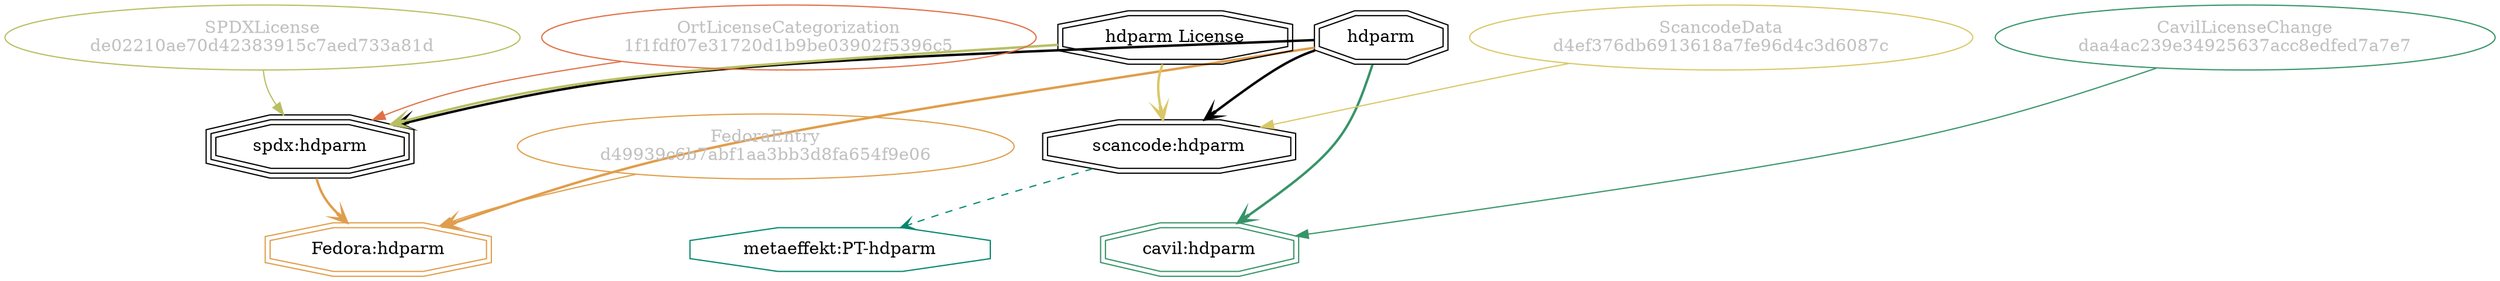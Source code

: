 strict digraph {
    node [shape=box];
    graph [splines=curved];
    4621 [label="SPDXLicense\nde02210ae70d42383915c7aed733a81d"
         ,fontcolor=gray
         ,color="#b8bf62"
         ,fillcolor="beige;1"
         ,shape=ellipse];
    4622 [label="spdx:hdparm"
         ,shape=tripleoctagon];
    4623 [label=hdparm
         ,shape=doubleoctagon];
    4624 [label="hdparm License"
         ,shape=doubleoctagon];
    8568 [label="FedoraEntry\nd49939c6b7abf1aa3bb3d8fa654f9e06"
         ,fontcolor=gray
         ,color="#e09d4b"
         ,fillcolor="beige;1"
         ,shape=ellipse];
    8569 [label="Fedora:hdparm"
         ,color="#e09d4b"
         ,shape=doubleoctagon];
    16901 [label="ScancodeData\nd4ef376db6913618a7fe96d4c3d6087c"
          ,fontcolor=gray
          ,color="#dac767"
          ,fillcolor="beige;1"
          ,shape=ellipse];
    16902 [label="scancode:hdparm"
          ,shape=doubleoctagon];
    35295 [label="OrtLicenseCategorization\n1f1fdf07e31720d1b9be03902f5396c5"
          ,fontcolor=gray
          ,color="#e06f45"
          ,fillcolor="beige;1"
          ,shape=ellipse];
    36940 [label="CavilLicenseChange\ndaa4ac239e34925637acc8edfed7a7e7"
          ,fontcolor=gray
          ,color="#379469"
          ,fillcolor="beige;1"
          ,shape=ellipse];
    36941 [label="cavil:hdparm"
          ,color="#379469"
          ,shape=doubleoctagon];
    47302 [label="metaeffekt:PT-hdparm"
          ,color="#00876c"
          ,shape=octagon];
    4621 -> 4622 [weight=0.5
                 ,color="#b8bf62"];
    4622 -> 8569 [style=bold
                 ,arrowhead=vee
                 ,weight=0.7
                 ,color="#e09d4b"];
    4623 -> 4622 [style=bold
                 ,arrowhead=vee
                 ,weight=0.7];
    4623 -> 8569 [style=bold
                 ,arrowhead=vee
                 ,weight=0.7
                 ,color="#e09d4b"];
    4623 -> 16902 [style=bold
                  ,arrowhead=vee
                  ,weight=0.7];
    4623 -> 36941 [style=bold
                  ,arrowhead=vee
                  ,weight=0.7
                  ,color="#379469"];
    4623 -> 36941 [style=bold
                  ,arrowhead=vee
                  ,weight=0.7
                  ,color="#379469"];
    4624 -> 4622 [style=bold
                 ,arrowhead=vee
                 ,weight=0.7
                 ,color="#b8bf62"];
    4624 -> 16902 [style=bold
                  ,arrowhead=vee
                  ,weight=0.7
                  ,color="#dac767"];
    8568 -> 8569 [weight=0.5
                 ,color="#e09d4b"];
    16901 -> 16902 [weight=0.5
                   ,color="#dac767"];
    16902 -> 47302 [style=dashed
                   ,arrowhead=vee
                   ,weight=0.5
                   ,color="#00876c"];
    35295 -> 4622 [weight=0.5
                  ,color="#e06f45"];
    36940 -> 36941 [weight=0.5
                   ,color="#379469"];
}
